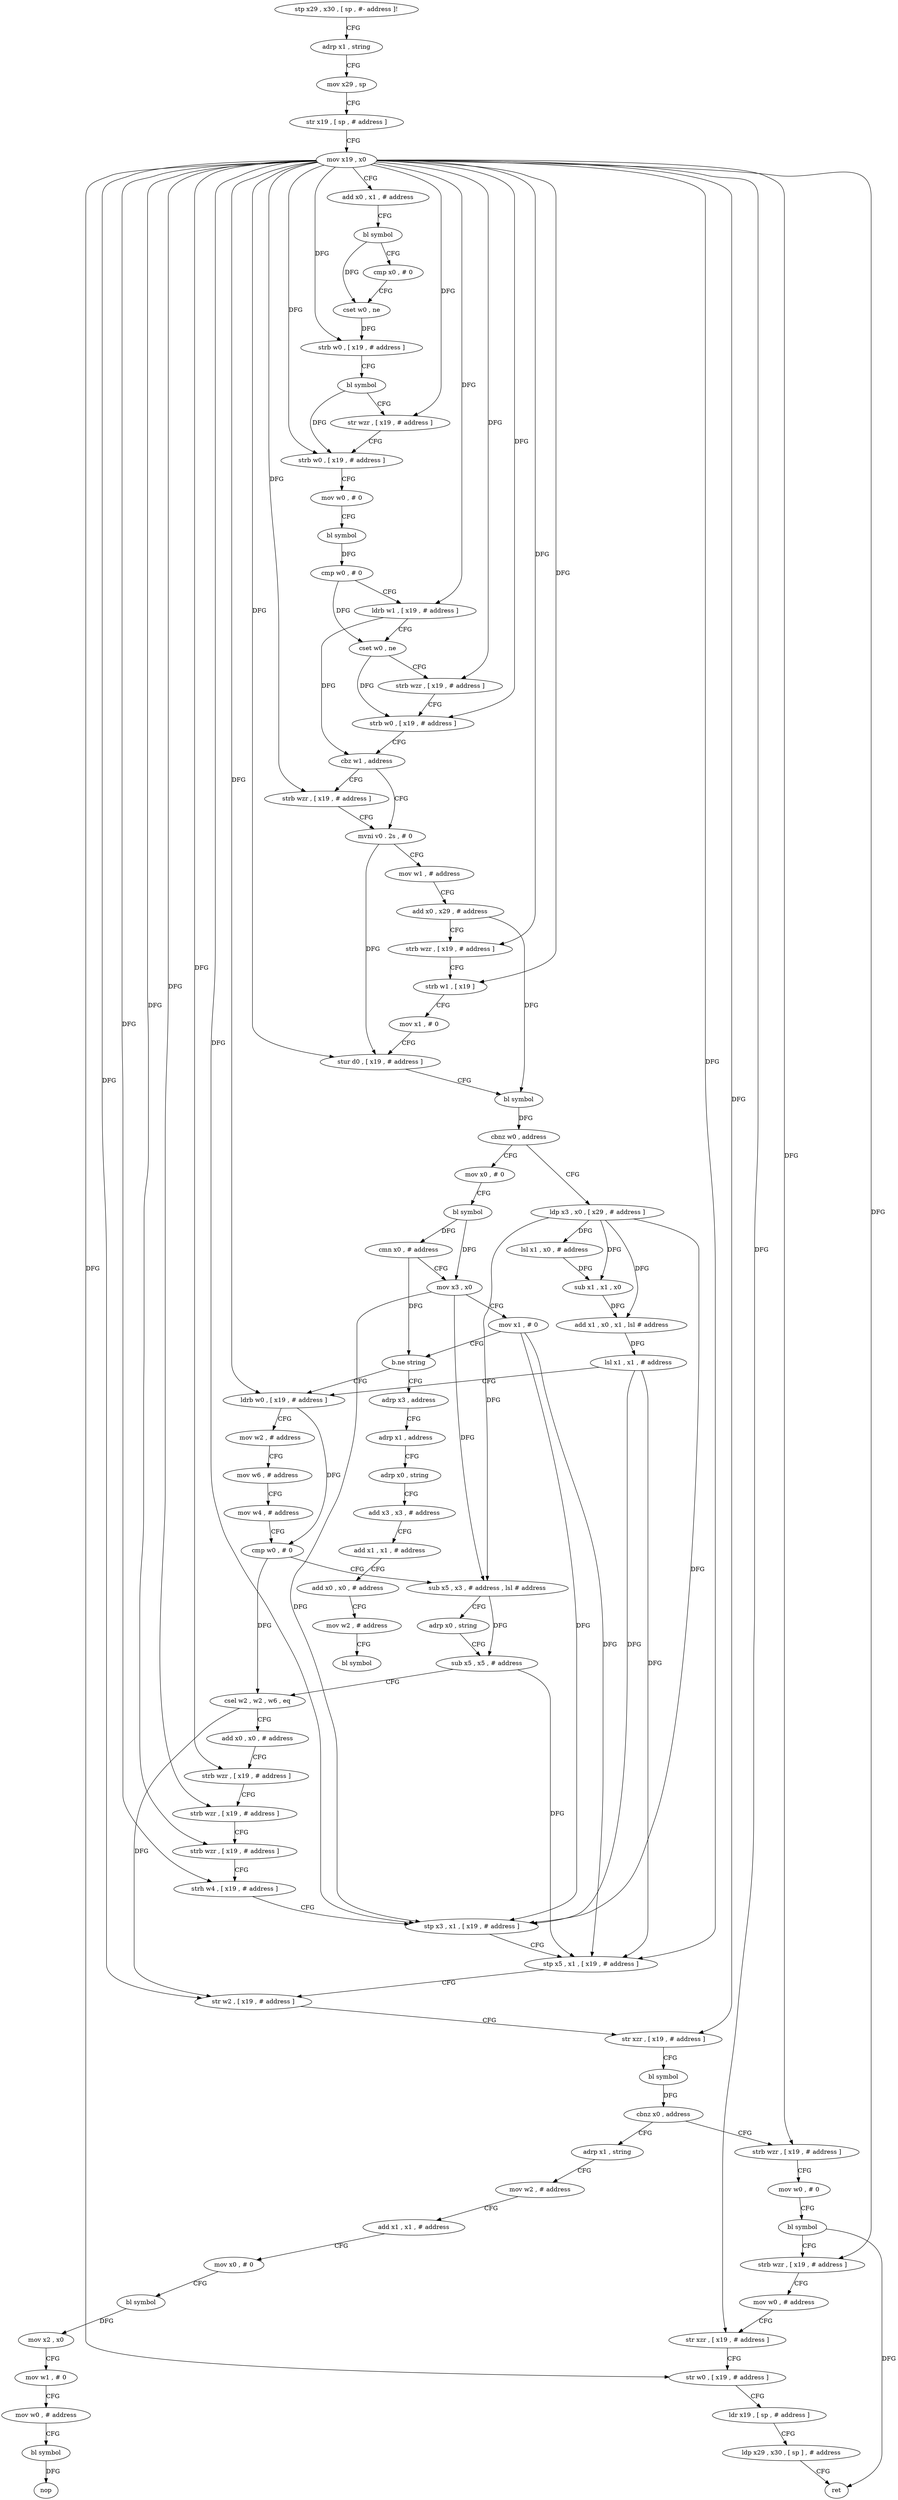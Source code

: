 digraph "func" {
"4247616" [label = "stp x29 , x30 , [ sp , #- address ]!" ]
"4247620" [label = "adrp x1 , string" ]
"4247624" [label = "mov x29 , sp" ]
"4247628" [label = "str x19 , [ sp , # address ]" ]
"4247632" [label = "mov x19 , x0" ]
"4247636" [label = "add x0 , x1 , # address" ]
"4247640" [label = "bl symbol" ]
"4247644" [label = "cmp x0 , # 0" ]
"4247648" [label = "cset w0 , ne" ]
"4247652" [label = "strb w0 , [ x19 , # address ]" ]
"4247656" [label = "bl symbol" ]
"4247660" [label = "str wzr , [ x19 , # address ]" ]
"4247664" [label = "strb w0 , [ x19 , # address ]" ]
"4247668" [label = "mov w0 , # 0" ]
"4247672" [label = "bl symbol" ]
"4247676" [label = "cmp w0 , # 0" ]
"4247680" [label = "ldrb w1 , [ x19 , # address ]" ]
"4247684" [label = "cset w0 , ne" ]
"4247688" [label = "strb wzr , [ x19 , # address ]" ]
"4247692" [label = "strb w0 , [ x19 , # address ]" ]
"4247696" [label = "cbz w1 , address" ]
"4247704" [label = "mvni v0 . 2s , # 0" ]
"4247700" [label = "strb wzr , [ x19 , # address ]" ]
"4247708" [label = "mov w1 , # address" ]
"4247712" [label = "add x0 , x29 , # address" ]
"4247716" [label = "strb wzr , [ x19 , # address ]" ]
"4247720" [label = "strb w1 , [ x19 ]" ]
"4247724" [label = "mov x1 , # 0" ]
"4247728" [label = "stur d0 , [ x19 , # address ]" ]
"4247732" [label = "bl symbol" ]
"4247736" [label = "cbnz w0 , address" ]
"4247880" [label = "mov x0 , # 0" ]
"4247740" [label = "ldp x3 , x0 , [ x29 , # address ]" ]
"4247884" [label = "bl symbol" ]
"4247888" [label = "cmn x0 , # address" ]
"4247892" [label = "mov x3 , x0" ]
"4247896" [label = "mov x1 , # 0" ]
"4247900" [label = "b.ne string" ]
"4247760" [label = "ldrb w0 , [ x19 , # address ]" ]
"4247904" [label = "adrp x3 , address" ]
"4247744" [label = "lsl x1 , x0 , # address" ]
"4247748" [label = "sub x1 , x1 , x0" ]
"4247752" [label = "add x1 , x0 , x1 , lsl # address" ]
"4247756" [label = "lsl x1 , x1 , # address" ]
"4247764" [label = "mov w2 , # address" ]
"4247768" [label = "mov w6 , # address" ]
"4247772" [label = "mov w4 , # address" ]
"4247776" [label = "cmp w0 , # 0" ]
"4247780" [label = "sub x5 , x3 , # address , lsl # address" ]
"4247784" [label = "adrp x0 , string" ]
"4247788" [label = "sub x5 , x5 , # address" ]
"4247792" [label = "csel w2 , w2 , w6 , eq" ]
"4247796" [label = "add x0 , x0 , # address" ]
"4247800" [label = "strb wzr , [ x19 , # address ]" ]
"4247804" [label = "strb wzr , [ x19 , # address ]" ]
"4247808" [label = "strb wzr , [ x19 , # address ]" ]
"4247812" [label = "strh w4 , [ x19 , # address ]" ]
"4247816" [label = "stp x3 , x1 , [ x19 , # address ]" ]
"4247820" [label = "stp x5 , x1 , [ x19 , # address ]" ]
"4247824" [label = "str w2 , [ x19 , # address ]" ]
"4247828" [label = "str xzr , [ x19 , # address ]" ]
"4247832" [label = "bl symbol" ]
"4247836" [label = "cbnz x0 , address" ]
"4247936" [label = "adrp x1 , string" ]
"4247840" [label = "strb wzr , [ x19 , # address ]" ]
"4247908" [label = "adrp x1 , address" ]
"4247912" [label = "adrp x0 , string" ]
"4247916" [label = "add x3 , x3 , # address" ]
"4247920" [label = "add x1 , x1 , # address" ]
"4247924" [label = "add x0 , x0 , # address" ]
"4247928" [label = "mov w2 , # address" ]
"4247932" [label = "bl symbol" ]
"4247940" [label = "mov w2 , # address" ]
"4247944" [label = "add x1 , x1 , # address" ]
"4247948" [label = "mov x0 , # 0" ]
"4247952" [label = "bl symbol" ]
"4247956" [label = "mov x2 , x0" ]
"4247960" [label = "mov w1 , # 0" ]
"4247964" [label = "mov w0 , # address" ]
"4247968" [label = "bl symbol" ]
"4247972" [label = "nop" ]
"4247844" [label = "mov w0 , # 0" ]
"4247848" [label = "bl symbol" ]
"4247852" [label = "strb wzr , [ x19 , # address ]" ]
"4247856" [label = "mov w0 , # address" ]
"4247860" [label = "str xzr , [ x19 , # address ]" ]
"4247864" [label = "str w0 , [ x19 , # address ]" ]
"4247868" [label = "ldr x19 , [ sp , # address ]" ]
"4247872" [label = "ldp x29 , x30 , [ sp ] , # address" ]
"4247876" [label = "ret" ]
"4247616" -> "4247620" [ label = "CFG" ]
"4247620" -> "4247624" [ label = "CFG" ]
"4247624" -> "4247628" [ label = "CFG" ]
"4247628" -> "4247632" [ label = "CFG" ]
"4247632" -> "4247636" [ label = "CFG" ]
"4247632" -> "4247652" [ label = "DFG" ]
"4247632" -> "4247660" [ label = "DFG" ]
"4247632" -> "4247664" [ label = "DFG" ]
"4247632" -> "4247680" [ label = "DFG" ]
"4247632" -> "4247688" [ label = "DFG" ]
"4247632" -> "4247692" [ label = "DFG" ]
"4247632" -> "4247716" [ label = "DFG" ]
"4247632" -> "4247720" [ label = "DFG" ]
"4247632" -> "4247728" [ label = "DFG" ]
"4247632" -> "4247700" [ label = "DFG" ]
"4247632" -> "4247760" [ label = "DFG" ]
"4247632" -> "4247800" [ label = "DFG" ]
"4247632" -> "4247804" [ label = "DFG" ]
"4247632" -> "4247808" [ label = "DFG" ]
"4247632" -> "4247812" [ label = "DFG" ]
"4247632" -> "4247816" [ label = "DFG" ]
"4247632" -> "4247820" [ label = "DFG" ]
"4247632" -> "4247824" [ label = "DFG" ]
"4247632" -> "4247828" [ label = "DFG" ]
"4247632" -> "4247840" [ label = "DFG" ]
"4247632" -> "4247852" [ label = "DFG" ]
"4247632" -> "4247860" [ label = "DFG" ]
"4247632" -> "4247864" [ label = "DFG" ]
"4247636" -> "4247640" [ label = "CFG" ]
"4247640" -> "4247644" [ label = "CFG" ]
"4247640" -> "4247648" [ label = "DFG" ]
"4247644" -> "4247648" [ label = "CFG" ]
"4247648" -> "4247652" [ label = "DFG" ]
"4247652" -> "4247656" [ label = "CFG" ]
"4247656" -> "4247660" [ label = "CFG" ]
"4247656" -> "4247664" [ label = "DFG" ]
"4247660" -> "4247664" [ label = "CFG" ]
"4247664" -> "4247668" [ label = "CFG" ]
"4247668" -> "4247672" [ label = "CFG" ]
"4247672" -> "4247676" [ label = "DFG" ]
"4247676" -> "4247680" [ label = "CFG" ]
"4247676" -> "4247684" [ label = "DFG" ]
"4247680" -> "4247684" [ label = "CFG" ]
"4247680" -> "4247696" [ label = "DFG" ]
"4247684" -> "4247688" [ label = "CFG" ]
"4247684" -> "4247692" [ label = "DFG" ]
"4247688" -> "4247692" [ label = "CFG" ]
"4247692" -> "4247696" [ label = "CFG" ]
"4247696" -> "4247704" [ label = "CFG" ]
"4247696" -> "4247700" [ label = "CFG" ]
"4247704" -> "4247708" [ label = "CFG" ]
"4247704" -> "4247728" [ label = "DFG" ]
"4247700" -> "4247704" [ label = "CFG" ]
"4247708" -> "4247712" [ label = "CFG" ]
"4247712" -> "4247716" [ label = "CFG" ]
"4247712" -> "4247732" [ label = "DFG" ]
"4247716" -> "4247720" [ label = "CFG" ]
"4247720" -> "4247724" [ label = "CFG" ]
"4247724" -> "4247728" [ label = "CFG" ]
"4247728" -> "4247732" [ label = "CFG" ]
"4247732" -> "4247736" [ label = "DFG" ]
"4247736" -> "4247880" [ label = "CFG" ]
"4247736" -> "4247740" [ label = "CFG" ]
"4247880" -> "4247884" [ label = "CFG" ]
"4247740" -> "4247744" [ label = "DFG" ]
"4247740" -> "4247780" [ label = "DFG" ]
"4247740" -> "4247816" [ label = "DFG" ]
"4247740" -> "4247748" [ label = "DFG" ]
"4247740" -> "4247752" [ label = "DFG" ]
"4247884" -> "4247888" [ label = "DFG" ]
"4247884" -> "4247892" [ label = "DFG" ]
"4247888" -> "4247892" [ label = "CFG" ]
"4247888" -> "4247900" [ label = "DFG" ]
"4247892" -> "4247896" [ label = "CFG" ]
"4247892" -> "4247780" [ label = "DFG" ]
"4247892" -> "4247816" [ label = "DFG" ]
"4247896" -> "4247900" [ label = "CFG" ]
"4247896" -> "4247816" [ label = "DFG" ]
"4247896" -> "4247820" [ label = "DFG" ]
"4247900" -> "4247760" [ label = "CFG" ]
"4247900" -> "4247904" [ label = "CFG" ]
"4247760" -> "4247764" [ label = "CFG" ]
"4247760" -> "4247776" [ label = "DFG" ]
"4247904" -> "4247908" [ label = "CFG" ]
"4247744" -> "4247748" [ label = "DFG" ]
"4247748" -> "4247752" [ label = "DFG" ]
"4247752" -> "4247756" [ label = "DFG" ]
"4247756" -> "4247760" [ label = "CFG" ]
"4247756" -> "4247816" [ label = "DFG" ]
"4247756" -> "4247820" [ label = "DFG" ]
"4247764" -> "4247768" [ label = "CFG" ]
"4247768" -> "4247772" [ label = "CFG" ]
"4247772" -> "4247776" [ label = "CFG" ]
"4247776" -> "4247780" [ label = "CFG" ]
"4247776" -> "4247792" [ label = "DFG" ]
"4247780" -> "4247784" [ label = "CFG" ]
"4247780" -> "4247788" [ label = "DFG" ]
"4247784" -> "4247788" [ label = "CFG" ]
"4247788" -> "4247792" [ label = "CFG" ]
"4247788" -> "4247820" [ label = "DFG" ]
"4247792" -> "4247796" [ label = "CFG" ]
"4247792" -> "4247824" [ label = "DFG" ]
"4247796" -> "4247800" [ label = "CFG" ]
"4247800" -> "4247804" [ label = "CFG" ]
"4247804" -> "4247808" [ label = "CFG" ]
"4247808" -> "4247812" [ label = "CFG" ]
"4247812" -> "4247816" [ label = "CFG" ]
"4247816" -> "4247820" [ label = "CFG" ]
"4247820" -> "4247824" [ label = "CFG" ]
"4247824" -> "4247828" [ label = "CFG" ]
"4247828" -> "4247832" [ label = "CFG" ]
"4247832" -> "4247836" [ label = "DFG" ]
"4247836" -> "4247936" [ label = "CFG" ]
"4247836" -> "4247840" [ label = "CFG" ]
"4247936" -> "4247940" [ label = "CFG" ]
"4247840" -> "4247844" [ label = "CFG" ]
"4247908" -> "4247912" [ label = "CFG" ]
"4247912" -> "4247916" [ label = "CFG" ]
"4247916" -> "4247920" [ label = "CFG" ]
"4247920" -> "4247924" [ label = "CFG" ]
"4247924" -> "4247928" [ label = "CFG" ]
"4247928" -> "4247932" [ label = "CFG" ]
"4247940" -> "4247944" [ label = "CFG" ]
"4247944" -> "4247948" [ label = "CFG" ]
"4247948" -> "4247952" [ label = "CFG" ]
"4247952" -> "4247956" [ label = "DFG" ]
"4247956" -> "4247960" [ label = "CFG" ]
"4247960" -> "4247964" [ label = "CFG" ]
"4247964" -> "4247968" [ label = "CFG" ]
"4247968" -> "4247972" [ label = "DFG" ]
"4247844" -> "4247848" [ label = "CFG" ]
"4247848" -> "4247852" [ label = "CFG" ]
"4247848" -> "4247876" [ label = "DFG" ]
"4247852" -> "4247856" [ label = "CFG" ]
"4247856" -> "4247860" [ label = "CFG" ]
"4247860" -> "4247864" [ label = "CFG" ]
"4247864" -> "4247868" [ label = "CFG" ]
"4247868" -> "4247872" [ label = "CFG" ]
"4247872" -> "4247876" [ label = "CFG" ]
}
